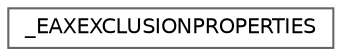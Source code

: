 digraph "Graphical Class Hierarchy"
{
 // LATEX_PDF_SIZE
  bgcolor="transparent";
  edge [fontname=Helvetica,fontsize=10,labelfontname=Helvetica,labelfontsize=10];
  node [fontname=Helvetica,fontsize=10,shape=box,height=0.2,width=0.4];
  rankdir="LR";
  Node0 [id="Node000000",label="_EAXEXCLUSIONPROPERTIES",height=0.2,width=0.4,color="grey40", fillcolor="white", style="filled",URL="$struct___e_a_x_e_x_c_l_u_s_i_o_n_p_r_o_p_e_r_t_i_e_s.html",tooltip=" "];
}
